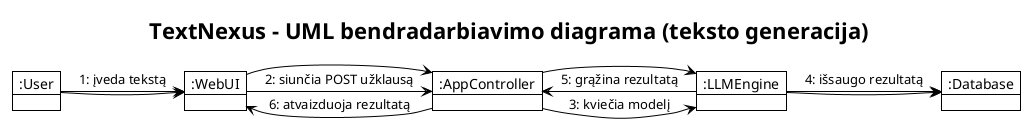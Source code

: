 @startuml
!theme plain
title TextNexus – UML bendradarbiavimo diagrama (teksto generacija)

' === Objektai ===
object ":User" as user
object ":WebUI" as ui
object ":AppController" as app
object ":LLMEngine" as llm
object ":Database" as db

' === Išdėstymas hierarchiškai ===
user -down-> ui
ui -down-> app
app -down-> llm
llm -down-> db

' === Pranešimai tarp objektų ===
user -> ui : 1: įveda tekstą
ui -> app : 2: siunčia POST užklausą
app -> llm : 3: kviečia modelį
llm -> db : 4: išsaugo rezultatą
llm --> app : 5: grąžina rezultatą
app --> ui : 6: atvaizduoja rezultatą

@enduml